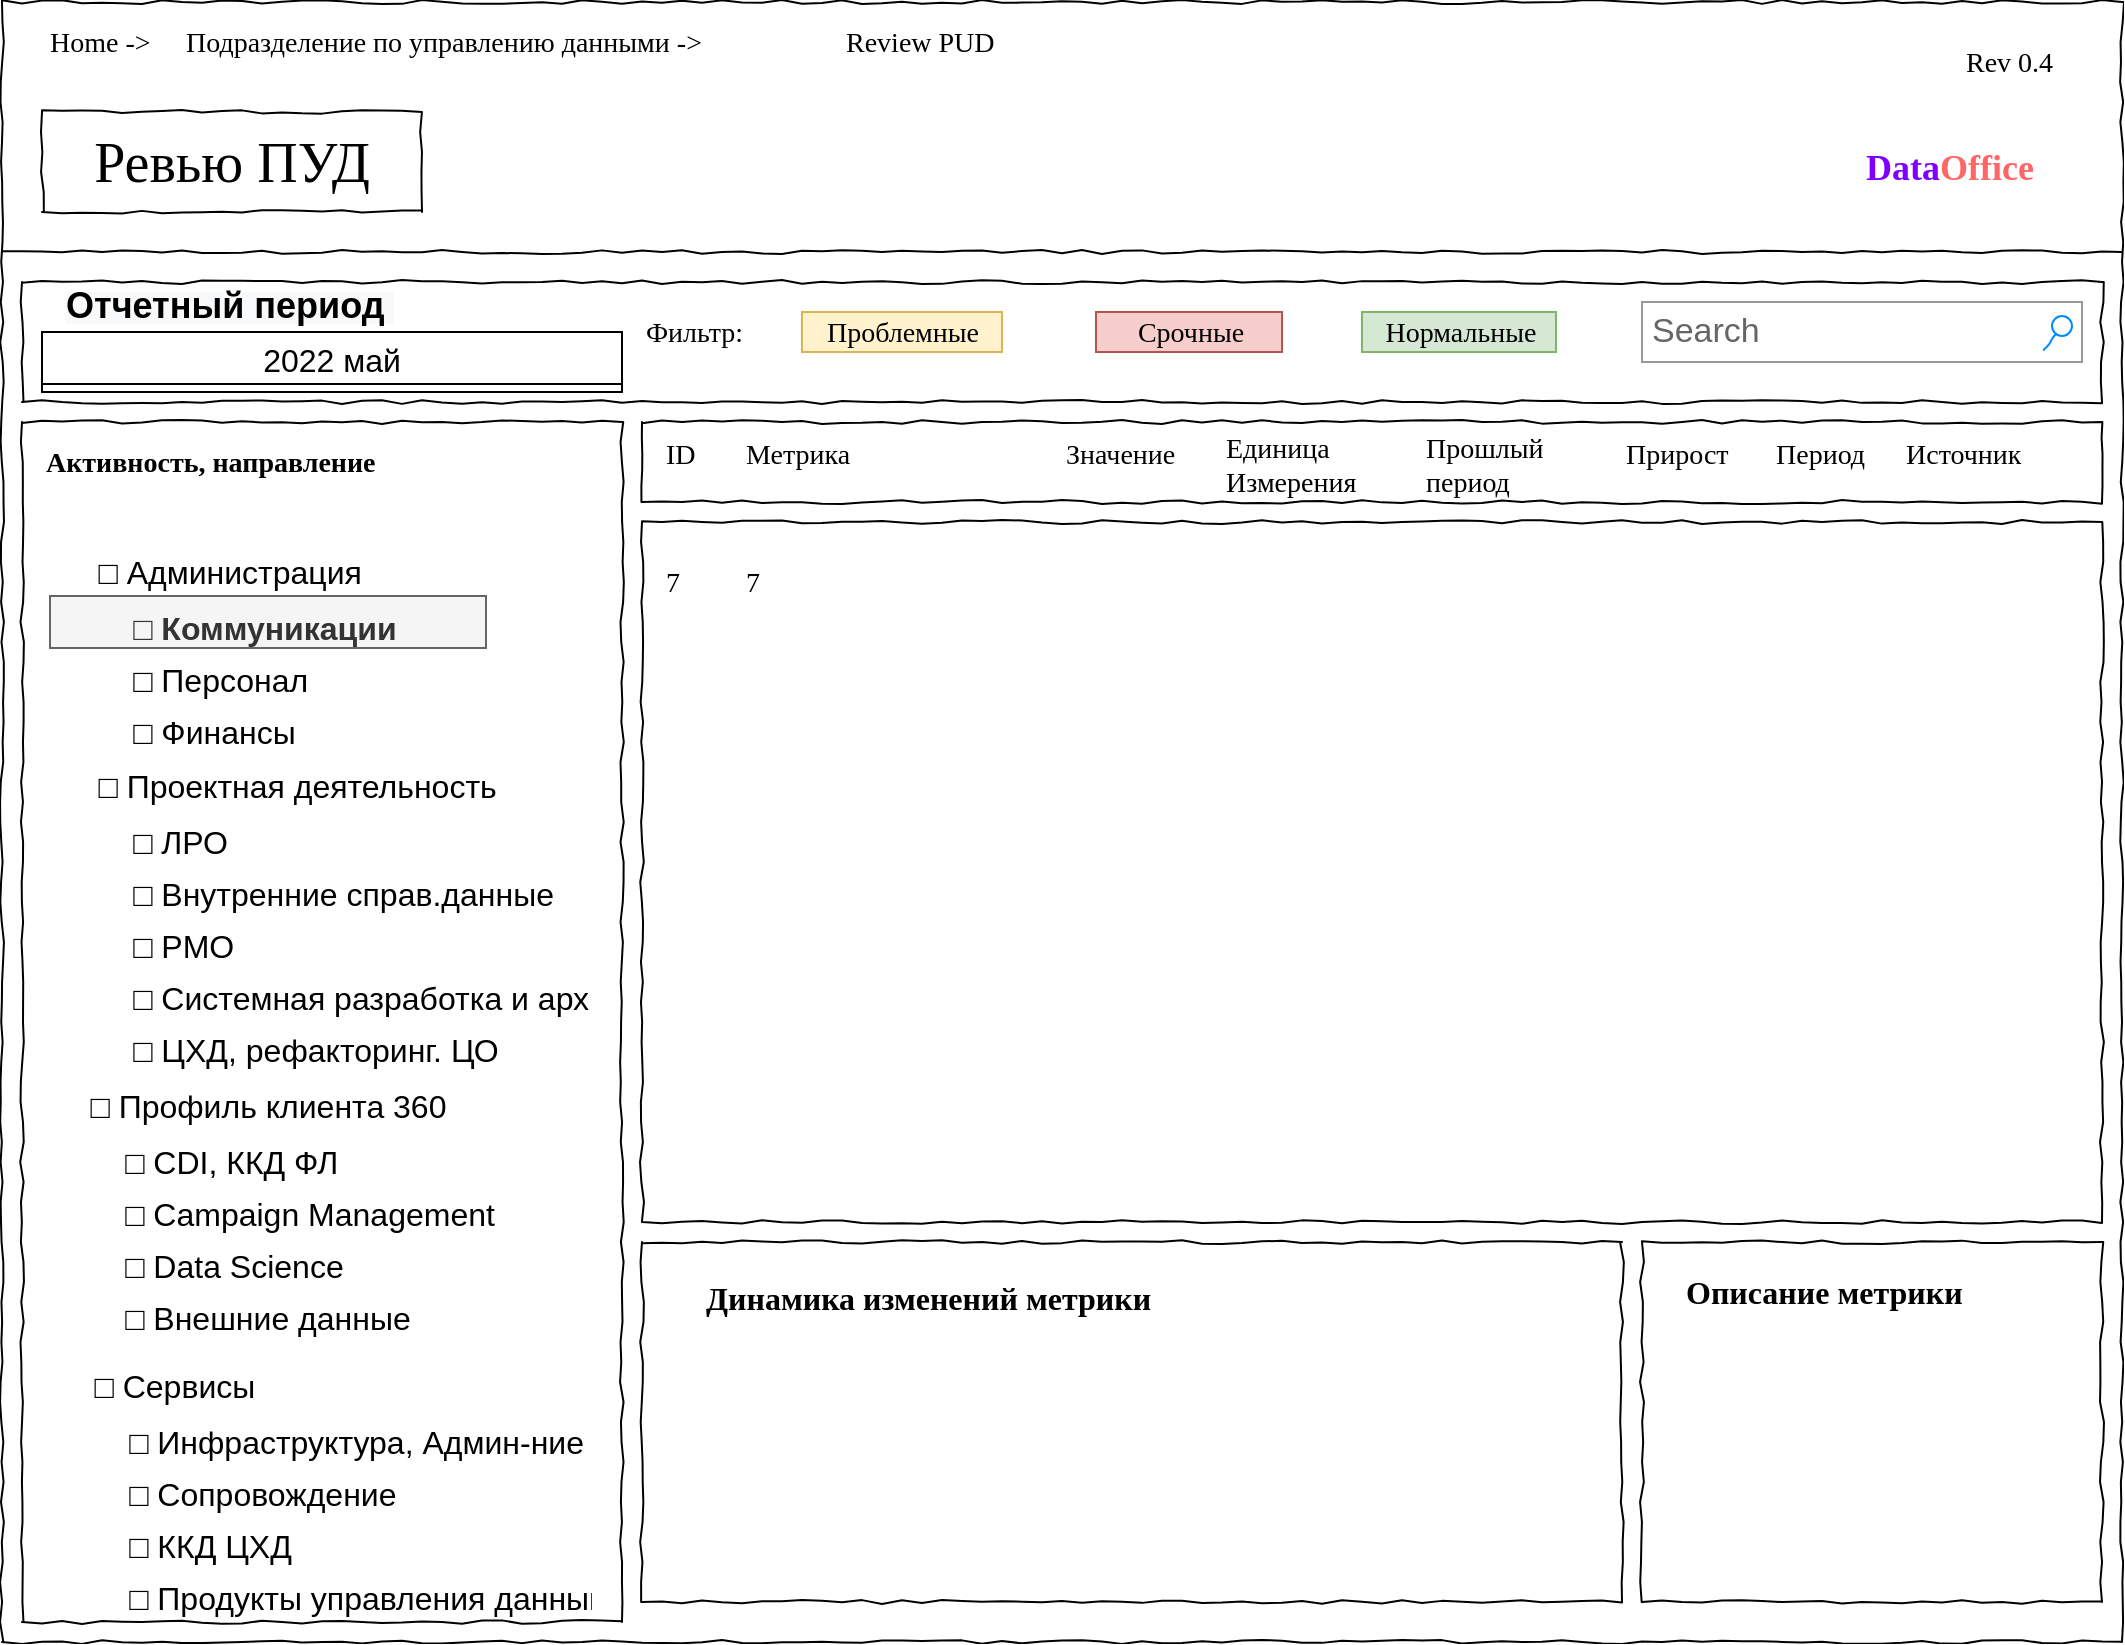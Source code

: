 <mxfile version="20.0.3" type="github">
  <diagram name="Page-1" id="03018318-947c-dd8e-b7a3-06fadd420f32">
    <mxGraphModel dx="1210" dy="606" grid="1" gridSize="10" guides="1" tooltips="1" connect="1" arrows="1" fold="1" page="1" pageScale="1" pageWidth="1100" pageHeight="850" background="#ffffff" math="0" shadow="0">
      <root>
        <mxCell id="0" />
        <mxCell id="1" parent="0" />
        <mxCell id="677b7b8949515195-1" value="" style="whiteSpace=wrap;html=1;rounded=0;shadow=0;labelBackgroundColor=none;strokeColor=#000000;strokeWidth=1;fillColor=none;fontFamily=Verdana;fontSize=12;fontColor=#000000;align=center;comic=1;" parent="1" vertex="1">
          <mxGeometry x="20" y="20" width="1060" height="820" as="geometry" />
        </mxCell>
        <mxCell id="677b7b8949515195-2" value="Ревью ПУД" style="whiteSpace=wrap;html=1;rounded=0;shadow=0;labelBackgroundColor=none;strokeWidth=1;fontFamily=Verdana;fontSize=28;align=center;comic=1;" parent="1" vertex="1">
          <mxGeometry x="40" y="75" width="190" height="50" as="geometry" />
        </mxCell>
        <mxCell id="677b7b8949515195-3" value="Search" style="strokeWidth=1;shadow=0;dashed=0;align=center;html=1;shape=mxgraph.mockup.forms.searchBox;strokeColor=#999999;mainText=;strokeColor2=#008cff;fontColor=#666666;fontSize=17;align=left;spacingLeft=3;rounded=0;labelBackgroundColor=none;comic=1;" parent="1" vertex="1">
          <mxGeometry x="840" y="170" width="220" height="30" as="geometry" />
        </mxCell>
        <mxCell id="677b7b8949515195-4" value="Home -&amp;gt;" style="text;html=1;points=[];align=left;verticalAlign=top;spacingTop=-4;fontSize=14;fontFamily=Verdana" parent="1" vertex="1">
          <mxGeometry x="42" y="30" width="60" height="20" as="geometry" />
        </mxCell>
        <mxCell id="677b7b8949515195-5" value="Подразделение по управлению данными -&amp;gt;" style="text;html=1;points=[];align=left;verticalAlign=top;spacingTop=-4;fontSize=14;fontFamily=Verdana" parent="1" vertex="1">
          <mxGeometry x="110" y="30" width="330" height="20" as="geometry" />
        </mxCell>
        <mxCell id="677b7b8949515195-6" value="Review PUD" style="text;html=1;points=[];align=left;verticalAlign=top;spacingTop=-4;fontSize=14;fontFamily=Verdana" parent="1" vertex="1">
          <mxGeometry x="440" y="30" width="60" height="20" as="geometry" />
        </mxCell>
        <mxCell id="677b7b8949515195-7" value="Rev 0.4" style="text;html=1;points=[];align=left;verticalAlign=top;spacingTop=-4;fontSize=14;fontFamily=Verdana" parent="1" vertex="1">
          <mxGeometry x="1000" y="40" width="60" height="20" as="geometry" />
        </mxCell>
        <mxCell id="677b7b8949515195-8" value="" style="whiteSpace=wrap;html=1;rounded=0;shadow=0;labelBackgroundColor=none;strokeWidth=1;fillColor=none;fontFamily=Verdana;fontSize=12;align=center;comic=1;" parent="1" vertex="1">
          <mxGeometry x="30" y="230" width="300" height="600" as="geometry" />
        </mxCell>
        <mxCell id="677b7b8949515195-9" value="" style="line;strokeWidth=1;html=1;rounded=0;shadow=0;labelBackgroundColor=none;fillColor=none;fontFamily=Verdana;fontSize=14;fontColor=#000000;align=center;comic=1;" parent="1" vertex="1">
          <mxGeometry x="20" y="140" width="1060" height="10" as="geometry" />
        </mxCell>
        <mxCell id="677b7b8949515195-10" value="" style="whiteSpace=wrap;html=1;rounded=0;shadow=0;labelBackgroundColor=none;strokeWidth=1;fillColor=none;fontFamily=Verdana;fontSize=12;align=center;comic=1;" parent="1" vertex="1">
          <mxGeometry x="30" y="160" width="1040" height="60" as="geometry" />
        </mxCell>
        <mxCell id="677b7b8949515195-11" value="Проблемные" style="text;html=1;points=[];align=center;verticalAlign=top;spacingTop=-4;fontSize=14;fontFamily=Verdana;fillColor=#fff2cc;strokeColor=#d6b656;" parent="1" vertex="1">
          <mxGeometry x="420" y="175" width="100" height="20" as="geometry" />
        </mxCell>
        <mxCell id="677b7b8949515195-12" value="Срочные" style="text;html=1;points=[];align=center;verticalAlign=top;spacingTop=-4;fontSize=14;fontFamily=Verdana;fillColor=#f8cecc;strokeColor=#b85450;" parent="1" vertex="1">
          <mxGeometry x="567" y="175" width="93" height="20" as="geometry" />
        </mxCell>
        <mxCell id="677b7b8949515195-13" value="Нормальные" style="text;html=1;points=[];align=center;verticalAlign=top;spacingTop=-4;fontSize=14;fontFamily=Verdana;fillColor=#d5e8d4;strokeColor=#82b366;" parent="1" vertex="1">
          <mxGeometry x="700" y="175" width="97" height="20" as="geometry" />
        </mxCell>
        <mxCell id="677b7b8949515195-15" value="&lt;div style=&quot;&quot;&gt;&lt;span style=&quot;color: rgba(0, 0, 0, 0); font-family: monospace; font-size: 0px;&quot;&gt;%3CmxGraphModel%3E%3Croot%3E%3CmxCell%20id%3D%220%22%2F%3E%3CmxCell%20id%3D%221%22%20parent%3D%220%22%2F%3E%3CmxCell%20id%3D%222%22%20value%3D%22%26lt%3Bb%26gt%3B%26lt%3Bfont%20style%3D%26quot%3Bfont-size%3A%2016px%3B%26quot%3B%26gt%3B%D0%9E%D0%BF%D0%B8%D1%81%D0%B0%D0%BD%D0%B8%D0%B5%20%D0%BC%D0%B5%D1%82%D1%80%D0%B8%D0%BA%D0%B8%26lt%3B%2Ffont%26gt%3B%26lt%3B%2Fb%26gt%3B%22%20style%3D%22text%3Bhtml%3D1%3Bpoints%3D%5B%5D%3Balign%3Dleft%3BverticalAlign%3Dtop%3BspacingTop%3D-4%3BfontSize%3D14%3BfontFamily%3DVerdana%22%20vertex%3D%221%22%20parent%3D%221%22%3E%3CmxGeometry%20x%3D%22860%22%20y%3D%22653%22%20width%3D%22170%22%20height%3D%2220%22%20as%3D%22geometry%22%2F%3E%3C%2FmxCell%3E%3C%2Froot%3E%3C%2FmxGraphModel%3E&lt;/span&gt;&lt;br&gt;&lt;/div&gt;" style="whiteSpace=wrap;html=1;rounded=0;shadow=0;labelBackgroundColor=none;strokeWidth=1;fillColor=none;fontFamily=Verdana;fontSize=12;align=left;verticalAlign=top;spacing=10;comic=1;" parent="1" vertex="1">
          <mxGeometry x="340" y="640" width="490" height="180" as="geometry" />
        </mxCell>
        <mxCell id="677b7b8949515195-25" value="" style="whiteSpace=wrap;html=1;rounded=0;shadow=0;labelBackgroundColor=none;strokeWidth=1;fillColor=default;fontFamily=Verdana;fontSize=12;align=center;comic=1;" parent="1" vertex="1">
          <mxGeometry x="340" y="280" width="730" height="350" as="geometry" />
        </mxCell>
        <mxCell id="677b7b8949515195-26" value="" style="whiteSpace=wrap;html=1;rounded=0;shadow=0;labelBackgroundColor=none;strokeWidth=1;fillColor=none;fontFamily=Verdana;fontSize=12;align=center;comic=1;" parent="1" vertex="1">
          <mxGeometry x="840" y="640" width="230" height="180" as="geometry" />
        </mxCell>
        <mxCell id="677b7b8949515195-42" value="&lt;b&gt;&lt;font style=&quot;font-size: 16px;&quot;&gt;Описание метрики&lt;/font&gt;&lt;/b&gt;" style="text;html=1;points=[];align=left;verticalAlign=top;spacingTop=-4;fontSize=14;fontFamily=Verdana" parent="1" vertex="1">
          <mxGeometry x="860" y="653" width="170" height="20" as="geometry" />
        </mxCell>
        <mxCell id="677b7b8949515195-44" value="Прошлый &lt;br&gt;период" style="text;html=1;points=[];align=left;verticalAlign=top;spacingTop=-4;fontSize=14;fontFamily=Verdana" parent="1" vertex="1">
          <mxGeometry x="730" y="233" width="90" height="44" as="geometry" />
        </mxCell>
        <mxCell id="677b7b8949515195-45" value="Прирост" style="text;html=1;points=[];align=left;verticalAlign=top;spacingTop=-4;fontSize=14;fontFamily=Verdana" parent="1" vertex="1">
          <mxGeometry x="830" y="236" width="70" height="20" as="geometry" />
        </mxCell>
        <mxCell id="677b7b8949515195-46" value="Период" style="text;html=1;points=[];align=left;verticalAlign=top;spacingTop=-4;fontSize=14;fontFamily=Verdana" parent="1" vertex="1">
          <mxGeometry x="905" y="236" width="80" height="20" as="geometry" />
        </mxCell>
        <mxCell id="677b7b8949515195-47" value="Источник" style="text;html=1;points=[];align=left;verticalAlign=top;spacingTop=-4;fontSize=14;fontFamily=Verdana" parent="1" vertex="1">
          <mxGeometry x="970" y="236" width="85" height="20" as="geometry" />
        </mxCell>
        <mxCell id="tRZ5_x5PRCbd7C8pjdNr-24" value="&lt;b&gt;Активность, направление&lt;/b&gt;" style="text;html=1;points=[];align=left;verticalAlign=top;spacingTop=-4;fontSize=14;fontFamily=Verdana" vertex="1" parent="1">
          <mxGeometry x="40" y="240" width="210" height="20" as="geometry" />
        </mxCell>
        <mxCell id="tRZ5_x5PRCbd7C8pjdNr-42" value="Фильтр:" style="text;html=1;points=[];align=left;verticalAlign=top;spacingTop=-4;fontSize=14;fontFamily=Verdana" vertex="1" parent="1">
          <mxGeometry x="340" y="175" width="90" height="20" as="geometry" />
        </mxCell>
        <mxCell id="tRZ5_x5PRCbd7C8pjdNr-49" value="2022 май" style="swimlane;fontStyle=0;childLayout=stackLayout;horizontal=1;startSize=26;fillColor=default;horizontalStack=0;resizeParent=1;resizeParentMax=0;resizeLast=0;collapsible=1;marginBottom=0;fontSize=16;fontColor=#000000;glass=0;shadow=0;sketch=0;rounded=0;gradientColor=none;swimlaneFillColor=default;strokeColor=default;" vertex="1" collapsed="1" parent="1">
          <mxGeometry x="40" y="185" width="290" height="30" as="geometry">
            <mxRectangle x="52" y="185" width="218" height="104" as="alternateBounds" />
          </mxGeometry>
        </mxCell>
        <mxCell id="tRZ5_x5PRCbd7C8pjdNr-50" value="2022 июнь" style="text;strokeColor=none;fillColor=none;align=left;verticalAlign=top;spacingLeft=4;spacingRight=4;overflow=hidden;rotatable=0;points=[[0,0.5],[1,0.5]];portConstraint=eastwest;fontSize=16;fontColor=#000000;" vertex="1" parent="tRZ5_x5PRCbd7C8pjdNr-49">
          <mxGeometry y="26" width="218" height="26" as="geometry" />
        </mxCell>
        <mxCell id="tRZ5_x5PRCbd7C8pjdNr-51" value="2022 май" style="text;strokeColor=none;fillColor=none;align=left;verticalAlign=top;spacingLeft=4;spacingRight=4;overflow=hidden;rotatable=0;points=[[0,0.5],[1,0.5]];portConstraint=eastwest;fontSize=16;fontColor=#000000;" vertex="1" parent="tRZ5_x5PRCbd7C8pjdNr-49">
          <mxGeometry y="52" width="218" height="26" as="geometry" />
        </mxCell>
        <mxCell id="tRZ5_x5PRCbd7C8pjdNr-52" value="2022 апрель" style="text;strokeColor=none;fillColor=none;align=left;verticalAlign=top;spacingLeft=4;spacingRight=4;overflow=hidden;rotatable=0;points=[[0,0.5],[1,0.5]];portConstraint=eastwest;fontSize=16;fontColor=#000000;" vertex="1" parent="tRZ5_x5PRCbd7C8pjdNr-49">
          <mxGeometry y="78" width="218" height="26" as="geometry" />
        </mxCell>
        <mxCell id="tRZ5_x5PRCbd7C8pjdNr-53" value="&lt;b style=&quot;color: rgb(0, 140, 255); font-family: Helvetica; font-style: normal; font-variant-ligatures: normal; font-variant-caps: normal; letter-spacing: normal; orphans: 2; text-align: center; text-indent: 0px; text-transform: none; widows: 2; word-spacing: 0px; -webkit-text-stroke-width: 0px; background-color: rgb(248, 249, 250); text-decoration-thickness: initial; text-decoration-style: initial; text-decoration-color: initial;&quot;&gt;&lt;font style=&quot;font-size: 18px;&quot; color=&quot;#000000&quot;&gt;Отчетный период&amp;nbsp;&lt;/font&gt;&lt;/b&gt;" style="text;html=1;points=[];align=left;verticalAlign=top;spacingTop=-4;fontSize=14;fontFamily=Verdana" vertex="1" parent="1">
          <mxGeometry x="50" y="159" width="170" height="30" as="geometry" />
        </mxCell>
        <mxCell id="tRZ5_x5PRCbd7C8pjdNr-64" value="     □ Администрация" style="swimlane;fontStyle=0;childLayout=stackLayout;horizontal=1;startSize=26;fillColor=none;horizontalStack=0;resizeParent=1;resizeParentMax=0;resizeLast=0;collapsible=1;marginBottom=0;fontSize=16;fontColor=#000000;glass=0;shadow=0;sketch=0;rounded=0;gradientColor=none;swimlaneFillColor=none;strokeColor=none;align=left;" vertex="1" parent="1">
          <mxGeometry x="44" y="291" width="218" height="104" as="geometry">
            <mxRectangle x="44" y="291" width="195" height="30" as="alternateBounds" />
          </mxGeometry>
        </mxCell>
        <mxCell id="tRZ5_x5PRCbd7C8pjdNr-65" value="        □ Коммуникации" style="text;strokeColor=#666666;fillColor=#f5f5f5;align=left;verticalAlign=top;spacingLeft=4;spacingRight=4;overflow=hidden;rotatable=0;points=[[0,0.5],[1,0.5]];portConstraint=eastwest;fontSize=16;fontColor=#333333;fontStyle=1" vertex="1" parent="tRZ5_x5PRCbd7C8pjdNr-64">
          <mxGeometry y="26" width="218" height="26" as="geometry" />
        </mxCell>
        <mxCell id="tRZ5_x5PRCbd7C8pjdNr-66" value="        □ Персонал" style="text;strokeColor=none;fillColor=none;align=left;verticalAlign=top;spacingLeft=4;spacingRight=4;overflow=hidden;rotatable=0;points=[[0,0.5],[1,0.5]];portConstraint=eastwest;fontSize=16;fontColor=#000000;" vertex="1" parent="tRZ5_x5PRCbd7C8pjdNr-64">
          <mxGeometry y="52" width="218" height="26" as="geometry" />
        </mxCell>
        <mxCell id="tRZ5_x5PRCbd7C8pjdNr-67" value="        □ Финансы" style="text;strokeColor=none;fillColor=none;align=left;verticalAlign=top;spacingLeft=4;spacingRight=4;overflow=hidden;rotatable=0;points=[[0,0.5],[1,0.5]];portConstraint=eastwest;fontSize=16;fontColor=#000000;" vertex="1" parent="tRZ5_x5PRCbd7C8pjdNr-64">
          <mxGeometry y="78" width="218" height="26" as="geometry" />
        </mxCell>
        <mxCell id="tRZ5_x5PRCbd7C8pjdNr-72" value="     □ Проектная деятельность" style="swimlane;fontStyle=0;childLayout=stackLayout;horizontal=1;startSize=26;fillColor=none;horizontalStack=0;resizeParent=1;resizeParentMax=0;resizeLast=0;collapsible=1;marginBottom=0;fontSize=16;fontColor=#000000;glass=0;shadow=0;sketch=0;rounded=0;gradientColor=none;swimlaneFillColor=none;strokeColor=none;align=left;" vertex="1" parent="1">
          <mxGeometry x="44" y="398" width="290" height="156" as="geometry">
            <mxRectangle x="44" y="398" width="195" height="30" as="alternateBounds" />
          </mxGeometry>
        </mxCell>
        <mxCell id="tRZ5_x5PRCbd7C8pjdNr-73" value="        □ ЛРО" style="text;strokeColor=none;fillColor=none;align=left;verticalAlign=top;spacingLeft=4;spacingRight=4;overflow=hidden;rotatable=0;points=[[0,0.5],[1,0.5]];portConstraint=eastwest;fontSize=16;fontColor=#000000;" vertex="1" parent="tRZ5_x5PRCbd7C8pjdNr-72">
          <mxGeometry y="26" width="290" height="26" as="geometry" />
        </mxCell>
        <mxCell id="tRZ5_x5PRCbd7C8pjdNr-74" value="        □ Внутренние справ.данные" style="text;strokeColor=none;fillColor=none;align=left;verticalAlign=top;spacingLeft=4;spacingRight=4;overflow=hidden;rotatable=0;points=[[0,0.5],[1,0.5]];portConstraint=eastwest;fontSize=16;fontColor=#000000;" vertex="1" parent="tRZ5_x5PRCbd7C8pjdNr-72">
          <mxGeometry y="52" width="290" height="26" as="geometry" />
        </mxCell>
        <mxCell id="tRZ5_x5PRCbd7C8pjdNr-75" value="        □ PMO" style="text;strokeColor=none;fillColor=none;align=left;verticalAlign=top;spacingLeft=4;spacingRight=4;overflow=hidden;rotatable=0;points=[[0,0.5],[1,0.5]];portConstraint=eastwest;fontSize=16;fontColor=#000000;" vertex="1" parent="tRZ5_x5PRCbd7C8pjdNr-72">
          <mxGeometry y="78" width="290" height="26" as="geometry" />
        </mxCell>
        <mxCell id="tRZ5_x5PRCbd7C8pjdNr-79" value="        □ Системная разработка и арх" style="text;strokeColor=none;fillColor=none;align=left;verticalAlign=top;spacingLeft=4;spacingRight=4;overflow=hidden;rotatable=0;points=[[0,0.5],[1,0.5]];portConstraint=eastwest;fontSize=16;fontColor=#000000;" vertex="1" parent="tRZ5_x5PRCbd7C8pjdNr-72">
          <mxGeometry y="104" width="290" height="26" as="geometry" />
        </mxCell>
        <mxCell id="tRZ5_x5PRCbd7C8pjdNr-80" value="        □ ЦХД, рефакторинг. ЦО" style="text;strokeColor=none;fillColor=none;align=left;verticalAlign=top;spacingLeft=4;spacingRight=4;overflow=hidden;rotatable=0;points=[[0,0.5],[1,0.5]];portConstraint=eastwest;fontSize=16;fontColor=#000000;" vertex="1" parent="tRZ5_x5PRCbd7C8pjdNr-72">
          <mxGeometry y="130" width="290" height="26" as="geometry" />
        </mxCell>
        <mxCell id="tRZ5_x5PRCbd7C8pjdNr-81" value="     □ Профиль клиента 360" style="swimlane;fontStyle=0;childLayout=stackLayout;horizontal=1;startSize=26;fillColor=none;horizontalStack=0;resizeParent=1;resizeParentMax=0;resizeLast=0;collapsible=1;marginBottom=0;fontSize=16;fontColor=#000000;glass=0;shadow=0;sketch=0;rounded=0;gradientColor=none;swimlaneFillColor=none;strokeColor=none;align=left;" vertex="1" parent="1">
          <mxGeometry x="40" y="558" width="290" height="130" as="geometry">
            <mxRectangle x="40" y="560" width="195" height="30" as="alternateBounds" />
          </mxGeometry>
        </mxCell>
        <mxCell id="tRZ5_x5PRCbd7C8pjdNr-82" value="        □ CDI, ККД ФЛ" style="text;strokeColor=none;fillColor=none;align=left;verticalAlign=top;spacingLeft=4;spacingRight=4;overflow=hidden;rotatable=0;points=[[0,0.5],[1,0.5]];portConstraint=eastwest;fontSize=16;fontColor=#000000;" vertex="1" parent="tRZ5_x5PRCbd7C8pjdNr-81">
          <mxGeometry y="26" width="290" height="26" as="geometry" />
        </mxCell>
        <mxCell id="tRZ5_x5PRCbd7C8pjdNr-83" value="        □ Campaign Management" style="text;strokeColor=none;fillColor=none;align=left;verticalAlign=top;spacingLeft=4;spacingRight=4;overflow=hidden;rotatable=0;points=[[0,0.5],[1,0.5]];portConstraint=eastwest;fontSize=16;fontColor=#000000;" vertex="1" parent="tRZ5_x5PRCbd7C8pjdNr-81">
          <mxGeometry y="52" width="290" height="26" as="geometry" />
        </mxCell>
        <mxCell id="tRZ5_x5PRCbd7C8pjdNr-84" value="        □ Data Science" style="text;strokeColor=none;fillColor=none;align=left;verticalAlign=top;spacingLeft=4;spacingRight=4;overflow=hidden;rotatable=0;points=[[0,0.5],[1,0.5]];portConstraint=eastwest;fontSize=16;fontColor=#000000;" vertex="1" parent="tRZ5_x5PRCbd7C8pjdNr-81">
          <mxGeometry y="78" width="290" height="26" as="geometry" />
        </mxCell>
        <mxCell id="tRZ5_x5PRCbd7C8pjdNr-85" value="        □ Внешние данные " style="text;strokeColor=none;fillColor=none;align=left;verticalAlign=top;spacingLeft=4;spacingRight=4;overflow=hidden;rotatable=0;points=[[0,0.5],[1,0.5]];portConstraint=eastwest;fontSize=16;fontColor=#000000;" vertex="1" parent="tRZ5_x5PRCbd7C8pjdNr-81">
          <mxGeometry y="104" width="290" height="26" as="geometry" />
        </mxCell>
        <mxCell id="tRZ5_x5PRCbd7C8pjdNr-86" value="     □ Сервисы" style="swimlane;fontStyle=0;childLayout=stackLayout;horizontal=1;startSize=26;fillColor=none;horizontalStack=0;resizeParent=1;resizeParentMax=0;resizeLast=0;collapsible=1;marginBottom=0;fontSize=16;fontColor=#000000;glass=0;shadow=0;sketch=0;rounded=0;gradientColor=none;swimlaneFillColor=none;strokeColor=none;align=left;" vertex="1" parent="1">
          <mxGeometry x="42" y="698" width="278" height="130" as="geometry">
            <mxRectangle x="42" y="686" width="195" height="30" as="alternateBounds" />
          </mxGeometry>
        </mxCell>
        <mxCell id="tRZ5_x5PRCbd7C8pjdNr-87" value="        □ Инфраструктура, Админ-ние " style="text;strokeColor=none;fillColor=none;align=left;verticalAlign=top;spacingLeft=4;spacingRight=4;overflow=hidden;rotatable=0;points=[[0,0.5],[1,0.5]];portConstraint=eastwest;fontSize=16;fontColor=#000000;" vertex="1" parent="tRZ5_x5PRCbd7C8pjdNr-86">
          <mxGeometry y="26" width="278" height="26" as="geometry" />
        </mxCell>
        <mxCell id="tRZ5_x5PRCbd7C8pjdNr-88" value="        □ Сопровождение" style="text;strokeColor=none;fillColor=none;align=left;verticalAlign=top;spacingLeft=4;spacingRight=4;overflow=hidden;rotatable=0;points=[[0,0.5],[1,0.5]];portConstraint=eastwest;fontSize=16;fontColor=#000000;" vertex="1" parent="tRZ5_x5PRCbd7C8pjdNr-86">
          <mxGeometry y="52" width="278" height="26" as="geometry" />
        </mxCell>
        <mxCell id="tRZ5_x5PRCbd7C8pjdNr-89" value="        □ ККД ЦХД" style="text;strokeColor=none;fillColor=none;align=left;verticalAlign=top;spacingLeft=4;spacingRight=4;overflow=hidden;rotatable=0;points=[[0,0.5],[1,0.5]];portConstraint=eastwest;fontSize=16;fontColor=#000000;" vertex="1" parent="tRZ5_x5PRCbd7C8pjdNr-86">
          <mxGeometry y="78" width="278" height="26" as="geometry" />
        </mxCell>
        <mxCell id="tRZ5_x5PRCbd7C8pjdNr-90" value="        □ Продукты управления данными" style="text;strokeColor=none;fillColor=none;align=left;verticalAlign=top;spacingLeft=4;spacingRight=4;overflow=hidden;rotatable=0;points=[[0,0.5],[1,0.5]];portConstraint=eastwest;fontSize=16;fontColor=#000000;" vertex="1" parent="tRZ5_x5PRCbd7C8pjdNr-86">
          <mxGeometry y="104" width="278" height="26" as="geometry" />
        </mxCell>
        <mxCell id="tRZ5_x5PRCbd7C8pjdNr-93" value="ID" style="text;html=1;points=[];align=left;verticalAlign=top;spacingTop=-4;fontSize=14;fontFamily=Verdana" vertex="1" parent="1">
          <mxGeometry x="350" y="236" width="30" height="20" as="geometry" />
        </mxCell>
        <mxCell id="tRZ5_x5PRCbd7C8pjdNr-94" value="Метрика" style="text;html=1;points=[];align=left;verticalAlign=top;spacingTop=-4;fontSize=14;fontFamily=Verdana" vertex="1" parent="1">
          <mxGeometry x="390" y="236" width="70" height="20" as="geometry" />
        </mxCell>
        <mxCell id="tRZ5_x5PRCbd7C8pjdNr-95" value="Значение" style="text;html=1;points=[];align=left;verticalAlign=top;spacingTop=-4;fontSize=14;fontFamily=Verdana" vertex="1" parent="1">
          <mxGeometry x="550" y="236" width="70" height="20" as="geometry" />
        </mxCell>
        <mxCell id="tRZ5_x5PRCbd7C8pjdNr-96" value="Единица&lt;br&gt;Измерения" style="text;html=1;points=[];align=left;verticalAlign=top;spacingTop=-4;fontSize=14;fontFamily=Verdana" vertex="1" parent="1">
          <mxGeometry x="630" y="233" width="70" height="44" as="geometry" />
        </mxCell>
        <mxCell id="tRZ5_x5PRCbd7C8pjdNr-97" value="&lt;font color=&quot;#7f00ff&quot; style=&quot;font-size: 18px;&quot;&gt;Data&lt;/font&gt;&lt;font color=&quot;#ff6666&quot; style=&quot;font-size: 18px;&quot;&gt;Office&lt;/font&gt;" style="text;html=1;points=[];align=left;verticalAlign=top;spacingTop=-4;fontSize=18;fontFamily=Verdana;fontStyle=1" vertex="1" parent="1">
          <mxGeometry x="950" y="90" width="110" height="20" as="geometry" />
        </mxCell>
        <mxCell id="tRZ5_x5PRCbd7C8pjdNr-98" value="&lt;b&gt;&lt;font style=&quot;font-size: 16px;&quot;&gt;Динамика изменений метрики&lt;/font&gt;&lt;/b&gt;" style="text;html=1;points=[];align=left;verticalAlign=top;spacingTop=-4;fontSize=14;fontFamily=Verdana" vertex="1" parent="1">
          <mxGeometry x="370" y="656" width="300" height="20" as="geometry" />
        </mxCell>
        <mxCell id="tRZ5_x5PRCbd7C8pjdNr-119" value="" style="shape=image;html=1;verticalAlign=top;verticalLabelPosition=bottom;labelBackgroundColor=#ffffff;imageAspect=0;aspect=fixed;image=https://cdn0.iconfinder.com/data/icons/business-collection-2027/60/graph-5-128.png;rounded=0;shadow=0;glass=0;labelBorderColor=none;sketch=0;fontSize=16;fontColor=#FF6666;strokeColor=default;strokeWidth=1;fillColor=default;gradientColor=none;" vertex="1" parent="1">
          <mxGeometry x="372" y="686" width="138" height="138" as="geometry" />
        </mxCell>
        <mxCell id="tRZ5_x5PRCbd7C8pjdNr-120" value="7" style="text;html=1;points=[];align=left;verticalAlign=top;spacingTop=-4;fontSize=14;fontFamily=Verdana" vertex="1" parent="1">
          <mxGeometry x="350" y="300" width="30" height="20" as="geometry" />
        </mxCell>
        <mxCell id="tRZ5_x5PRCbd7C8pjdNr-121" value="" style="whiteSpace=wrap;html=1;rounded=0;shadow=0;labelBackgroundColor=none;strokeWidth=1;fillColor=none;fontFamily=Verdana;fontSize=12;align=center;comic=1;fontColor=#333333;strokeColor=default;perimeterSpacing=0;glass=1;" vertex="1" parent="1">
          <mxGeometry x="340" y="230" width="730" height="40" as="geometry" />
        </mxCell>
        <mxCell id="tRZ5_x5PRCbd7C8pjdNr-124" value="7" style="text;html=1;points=[];align=left;verticalAlign=top;spacingTop=-4;fontSize=14;fontFamily=Verdana" vertex="1" parent="1">
          <mxGeometry x="390" y="300" width="30" height="20" as="geometry" />
        </mxCell>
      </root>
    </mxGraphModel>
  </diagram>
</mxfile>
